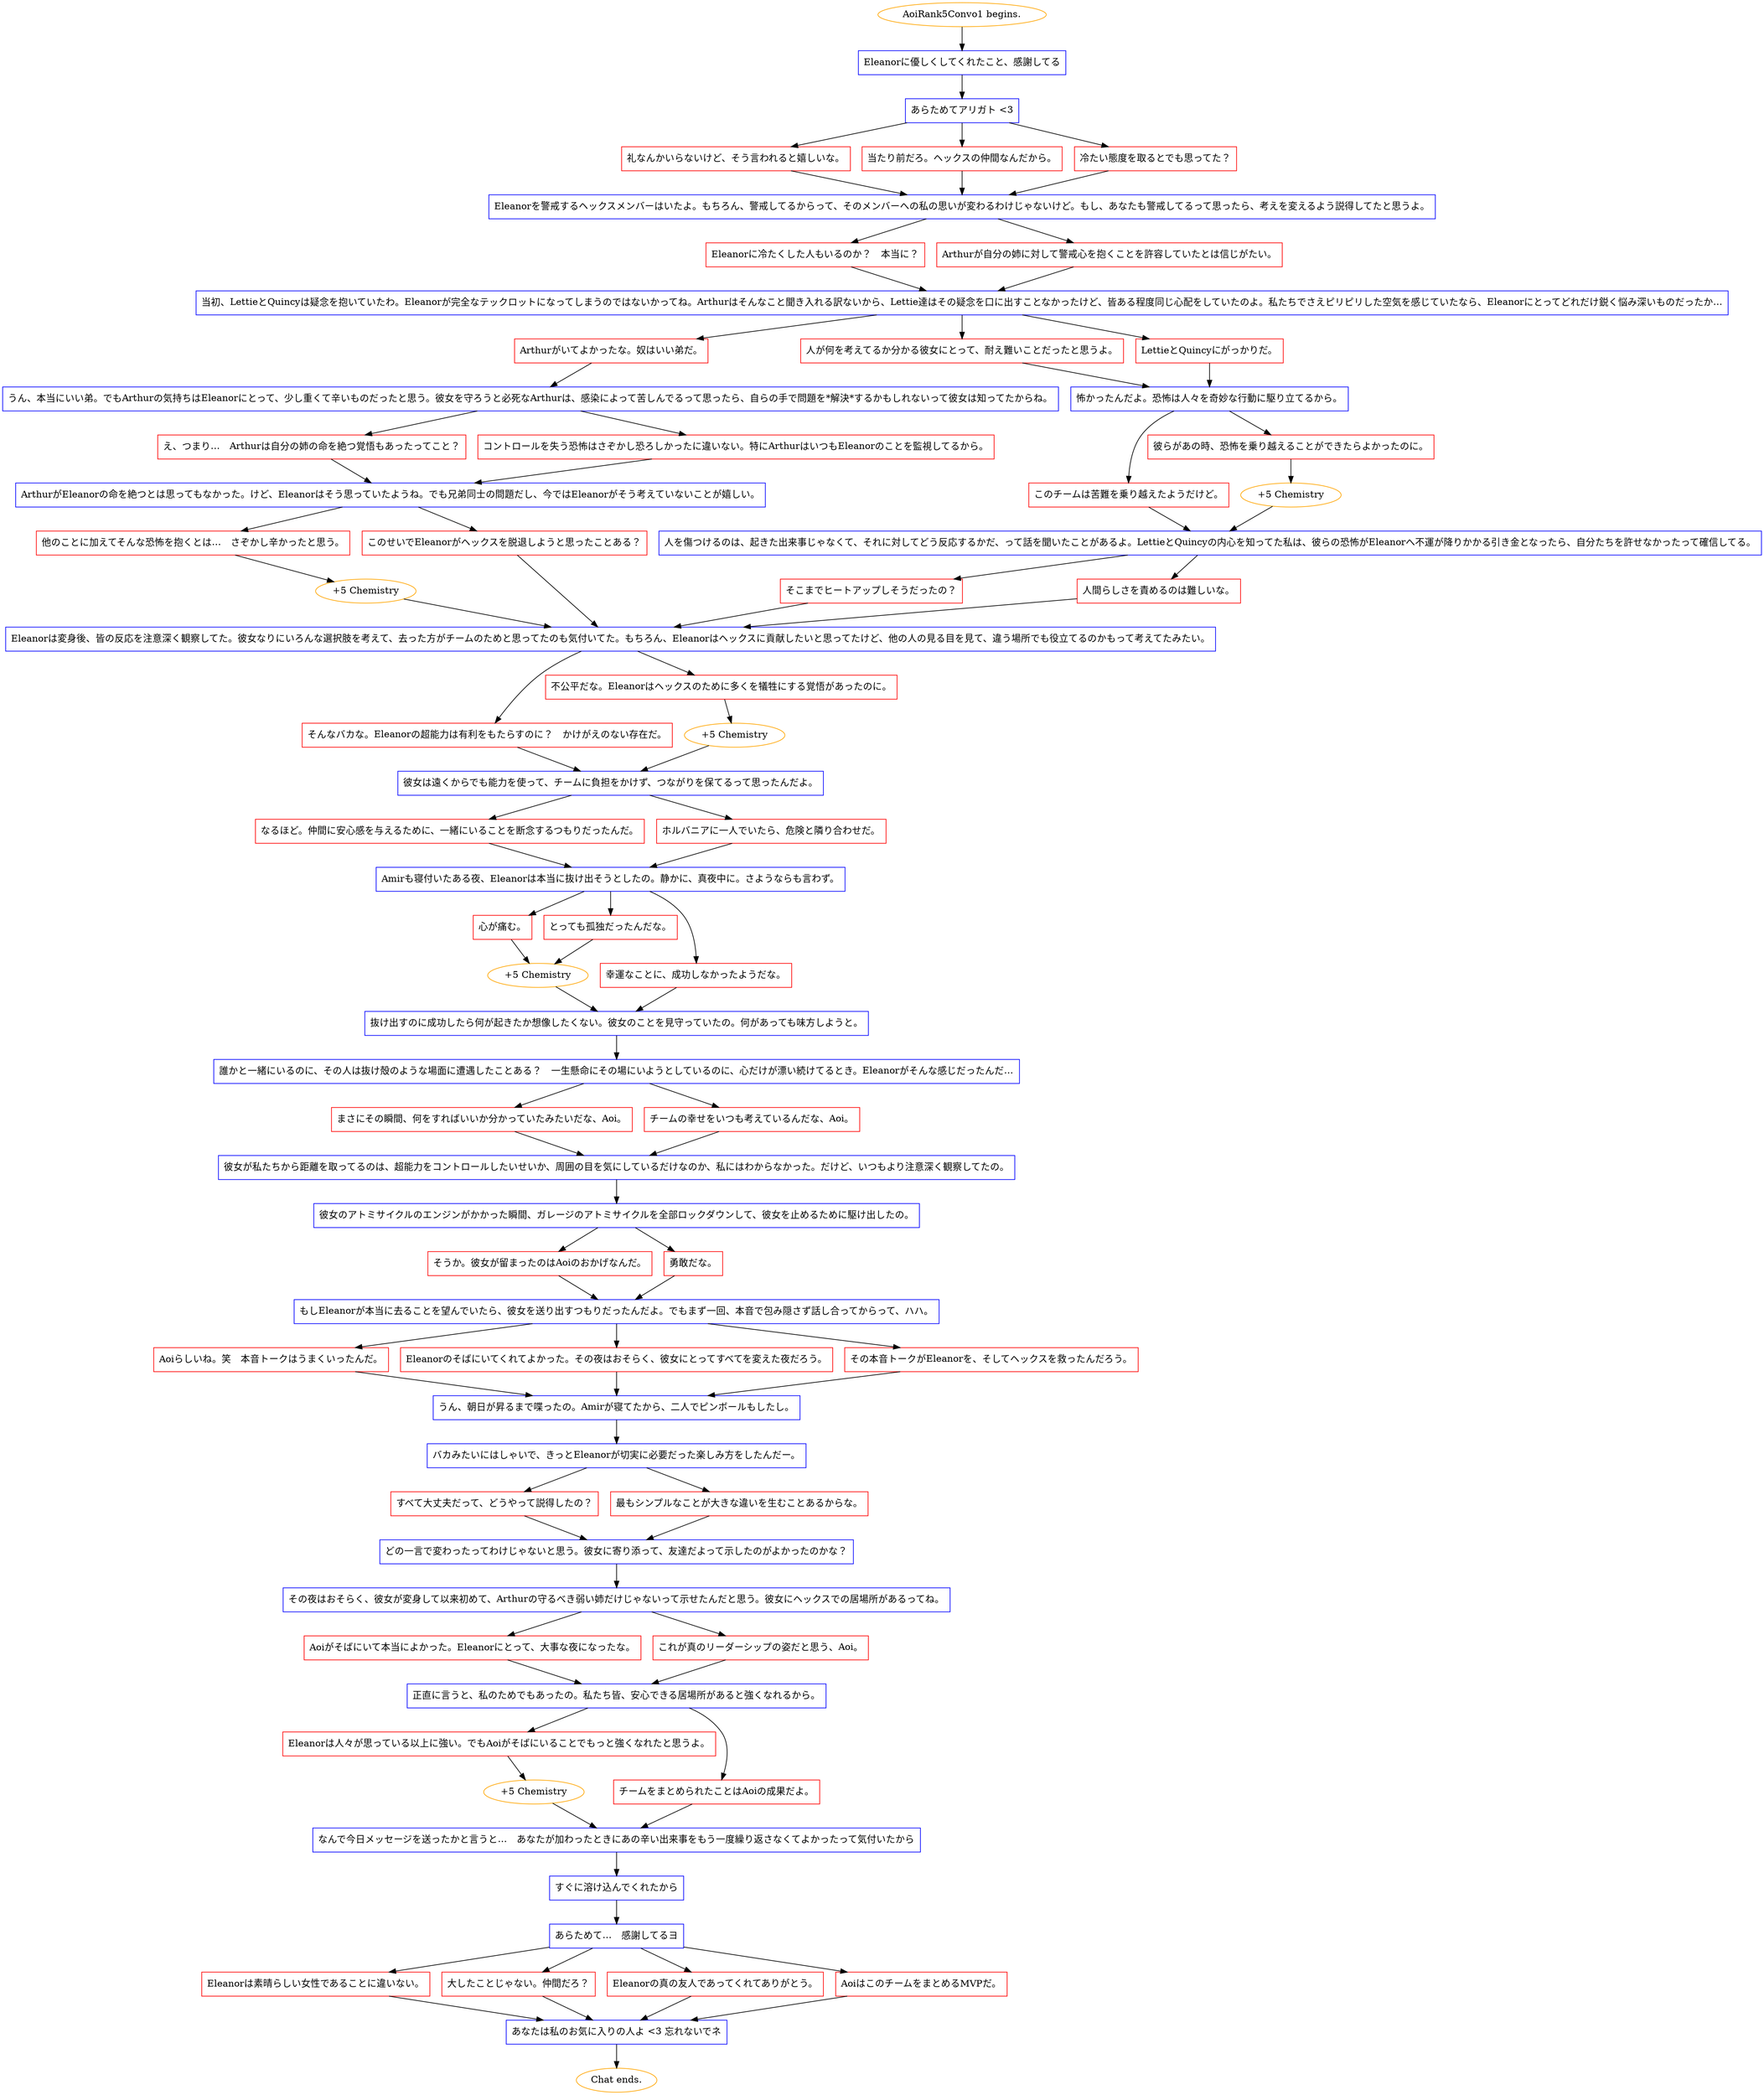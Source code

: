 digraph {
	"AoiRank5Convo1 begins." [color=orange];
		"AoiRank5Convo1 begins." -> j3742579682;
	j3742579682 [label="Eleanorに優しくしてくれたこと、感謝してる",shape=box,color=blue];
		j3742579682 -> j2258275881;
	j2258275881 [label="あらためてアリガト <3",shape=box,color=blue];
		j2258275881 -> j3307749032;
		j2258275881 -> j426298551;
		j2258275881 -> j1522792605;
	j3307749032 [label="礼なんかいらないけど、そう言われると嬉しいな。",shape=box,color=red];
		j3307749032 -> j428847480;
	j426298551 [label="当たり前だろ。ヘックスの仲間なんだから。",shape=box,color=red];
		j426298551 -> j428847480;
	j1522792605 [label="冷たい態度を取るとでも思ってた？",shape=box,color=red];
		j1522792605 -> j428847480;
	j428847480 [label="Eleanorを警戒するヘックスメンバーはいたよ。もちろん、警戒してるからって、そのメンバーへの私の思いが変わるわけじゃないけど。もし、あなたも警戒してるって思ったら、考えを変えるよう説得してたと思うよ。",shape=box,color=blue];
		j428847480 -> j158633482;
		j428847480 -> j3353716850;
	j158633482 [label="Eleanorに冷たくした人もいるのか？　本当に？",shape=box,color=red];
		j158633482 -> j768092807;
	j3353716850 [label="Arthurが自分の姉に対して警戒心を抱くことを許容していたとは信じがたい。",shape=box,color=red];
		j3353716850 -> j768092807;
	j768092807 [label="当初、LettieとQuincyは疑念を抱いていたわ。Eleanorが完全なテックロットになってしまうのではないかってね。Arthurはそんなこと聞き入れる訳ないから、Lettie達はその疑念を口に出すことなかったけど、皆ある程度同じ心配をしていたのよ。私たちでさえピリピリした空気を感じていたなら、Eleanorにとってどれだけ鋭く悩み深いものだったか…",shape=box,color=blue];
		j768092807 -> j170962937;
		j768092807 -> j376469796;
		j768092807 -> j67717994;
	j170962937 [label="Arthurがいてよかったな。奴はいい弟だ。",shape=box,color=red];
		j170962937 -> j3730403886;
	j376469796 [label="人が何を考えてるか分かる彼女にとって、耐え難いことだったと思うよ。",shape=box,color=red];
		j376469796 -> j2378141545;
	j67717994 [label="LettieとQuincyにがっかりだ。",shape=box,color=red];
		j67717994 -> j2378141545;
	j3730403886 [label="うん、本当にいい弟。でもArthurの気持ちはEleanorにとって、少し重くて辛いものだったと思う。彼女を守ろうと必死なArthurは、感染によって苦しんでるって思ったら、自らの手で問題を*解決*するかもしれないって彼女は知ってたからね。",shape=box,color=blue];
		j3730403886 -> j1148173894;
		j3730403886 -> j1924217926;
	j2378141545 [label="怖かったんだよ。恐怖は人々を奇妙な行動に駆り立てるから。",shape=box,color=blue];
		j2378141545 -> j1264478163;
		j2378141545 -> j323580190;
	j1148173894 [label="え、つまり…　Arthurは自分の姉の命を絶つ覚悟もあったってこと？",shape=box,color=red];
		j1148173894 -> j2547556357;
	j1924217926 [label="コントロールを失う恐怖はさぞかし恐ろしかったに違いない。特にArthurはいつもEleanorのことを監視してるから。",shape=box,color=red];
		j1924217926 -> j2547556357;
	j1264478163 [label="このチームは苦難を乗り越えたようだけど。",shape=box,color=red];
		j1264478163 -> j2350297227;
	j323580190 [label="彼らがあの時、恐怖を乗り越えることができたらよかったのに。",shape=box,color=red];
		j323580190 -> j4013109010;
	j2547556357 [label="ArthurがEleanorの命を絶つとは思ってもなかった。けど、Eleanorはそう思っていたようね。でも兄弟同士の問題だし、今ではEleanorがそう考えていないことが嬉しい。",shape=box,color=blue];
		j2547556357 -> j1737137479;
		j2547556357 -> j240303223;
	j2350297227 [label="人を傷つけるのは、起きた出来事じゃなくて、それに対してどう反応するかだ、って話を聞いたことがあるよ。LettieとQuincyの内心を知ってた私は、彼らの恐怖がEleanorへ不運が降りかかる引き金となったら、自分たちを許せなかったって確信してる。",shape=box,color=blue];
		j2350297227 -> j3991767162;
		j2350297227 -> j4235961984;
	j4013109010 [label="+5 Chemistry",color=orange];
		j4013109010 -> j2350297227;
	j1737137479 [label="他のことに加えてそんな恐怖を抱くとは…　さぞかし辛かったと思う。",shape=box,color=red];
		j1737137479 -> j3984436972;
	j240303223 [label="このせいでEleanorがヘックスを脱退しようと思ったことある？",shape=box,color=red];
		j240303223 -> j4250265984;
	j3991767162 [label="そこまでヒートアップしそうだったの？",shape=box,color=red];
		j3991767162 -> j4250265984;
	j4235961984 [label="人間らしさを責めるのは難しいな。",shape=box,color=red];
		j4235961984 -> j4250265984;
	j3984436972 [label="+5 Chemistry",color=orange];
		j3984436972 -> j4250265984;
	j4250265984 [label="Eleanorは変身後、皆の反応を注意深く観察してた。彼女なりにいろんな選択肢を考えて、去った方がチームのためと思ってたのも気付いてた。もちろん、Eleanorはヘックスに貢献したいと思ってたけど、他の人の見る目を見て、違う場所でも役立てるのかもって考えてたみたい。",shape=box,color=blue];
		j4250265984 -> j2770885203;
		j4250265984 -> j499658954;
	j2770885203 [label="そんなバカな。Eleanorの超能力は有利をもたらすのに？　かけがえのない存在だ。",shape=box,color=red];
		j2770885203 -> j4179725346;
	j499658954 [label="不公平だな。Eleanorはヘックスのために多くを犠牲にする覚悟があったのに。",shape=box,color=red];
		j499658954 -> j293413331;
	j4179725346 [label="彼女は遠くからでも能力を使って、チームに負担をかけず、つながりを保てるって思ったんだよ。",shape=box,color=blue];
		j4179725346 -> j190542862;
		j4179725346 -> j830276259;
	j293413331 [label="+5 Chemistry",color=orange];
		j293413331 -> j4179725346;
	j190542862 [label="なるほど。仲間に安心感を与えるために、一緒にいることを断念するつもりだったんだ。",shape=box,color=red];
		j190542862 -> j2455057381;
	j830276259 [label="ホルバニアに一人でいたら、危険と隣り合わせだ。",shape=box,color=red];
		j830276259 -> j2455057381;
	j2455057381 [label="Amirも寝付いたある夜、Eleanorは本当に抜け出そうとしたの。静かに、真夜中に。さようならも言わず。",shape=box,color=blue];
		j2455057381 -> j2822992539;
		j2455057381 -> j1621490721;
		j2455057381 -> j935008604;
	j2822992539 [label="心が痛む。",shape=box,color=red];
		j2822992539 -> j683912629;
	j1621490721 [label="幸運なことに、成功しなかったようだな。",shape=box,color=red];
		j1621490721 -> j1572533060;
	j935008604 [label="とっても孤独だったんだな。",shape=box,color=red];
		j935008604 -> j683912629;
	j683912629 [label="+5 Chemistry",color=orange];
		j683912629 -> j1572533060;
	j1572533060 [label="抜け出すのに成功したら何が起きたか想像したくない。彼女のことを見守っていたの。何があっても味方しようと。",shape=box,color=blue];
		j1572533060 -> j2915895090;
	j2915895090 [label="誰かと一緒にいるのに、その人は抜け殻のような場面に遭遇したことある？　一生懸命にその場にいようとしているのに、心だけが漂い続けてるとき。Eleanorがそんな感じだったんだ…",shape=box,color=blue];
		j2915895090 -> j3604073127;
		j2915895090 -> j3358260519;
	j3604073127 [label="まさにその瞬間、何をすればいいか分かっていたみたいだな、Aoi。",shape=box,color=red];
		j3604073127 -> j3493777586;
	j3358260519 [label="チームの幸せをいつも考えているんだな、Aoi。",shape=box,color=red];
		j3358260519 -> j3493777586;
	j3493777586 [label="彼女が私たちから距離を取ってるのは、超能力をコントロールしたいせいか、周囲の目を気にしているだけなのか、私にはわからなかった。だけど、いつもより注意深く観察してたの。",shape=box,color=blue];
		j3493777586 -> j338143219;
	j338143219 [label="彼女のアトミサイクルのエンジンがかかった瞬間、ガレージのアトミサイクルを全部ロックダウンして、彼女を止めるために駆け出したの。",shape=box,color=blue];
		j338143219 -> j2342023694;
		j338143219 -> j2955308096;
	j2342023694 [label="そうか。彼女が留まったのはAoiのおかげなんだ。",shape=box,color=red];
		j2342023694 -> j2158151930;
	j2955308096 [label="勇敢だな。",shape=box,color=red];
		j2955308096 -> j2158151930;
	j2158151930 [label="もしEleanorが本当に去ることを望んでいたら、彼女を送り出すつもりだったんだよ。でもまず一回、本音で包み隠さず話し合ってからって、ハハ。",shape=box,color=blue];
		j2158151930 -> j1889000238;
		j2158151930 -> j783745530;
		j2158151930 -> j2917795751;
	j1889000238 [label="Aoiらしいね。笑　本音トークはうまくいったんだ。",shape=box,color=red];
		j1889000238 -> j3896651132;
	j783745530 [label="Eleanorのそばにいてくれてよかった。その夜はおそらく、彼女にとってすべてを変えた夜だろう。",shape=box,color=red];
		j783745530 -> j3896651132;
	j2917795751 [label="その本音トークがEleanorを、そしてヘックスを救ったんだろう。",shape=box,color=red];
		j2917795751 -> j3896651132;
	j3896651132 [label="うん、朝日が昇るまで喋ったの。Amirが寝てたから、二人でピンボールもしたし。",shape=box,color=blue];
		j3896651132 -> j3980989090;
	j3980989090 [label="バカみたいにはしゃいで、きっとEleanorが切実に必要だった楽しみ方をしたんだー。",shape=box,color=blue];
		j3980989090 -> j2210755901;
		j3980989090 -> j3433475778;
	j2210755901 [label="すべて大丈夫だって、どうやって説得したの？",shape=box,color=red];
		j2210755901 -> j674535758;
	j3433475778 [label="最もシンプルなことが大きな違いを生むことあるからな。",shape=box,color=red];
		j3433475778 -> j674535758;
	j674535758 [label="どの一言で変わったってわけじゃないと思う。彼女に寄り添って、友達だよって示したのがよかったのかな？",shape=box,color=blue];
		j674535758 -> j2868813665;
	j2868813665 [label="その夜はおそらく、彼女が変身して以来初めて、Arthurの守るべき弱い姉だけじゃないって示せたんだと思う。彼女にヘックスでの居場所があるってね。",shape=box,color=blue];
		j2868813665 -> j1326840442;
		j2868813665 -> j443342446;
	j1326840442 [label="Aoiがそばにいて本当によかった。Eleanorにとって、大事な夜になったな。",shape=box,color=red];
		j1326840442 -> j1608912132;
	j443342446 [label="これが真のリーダーシップの姿だと思う、Aoi。",shape=box,color=red];
		j443342446 -> j1608912132;
	j1608912132 [label="正直に言うと、私のためでもあったの。私たち皆、安心できる居場所があると強くなれるから。",shape=box,color=blue];
		j1608912132 -> j91827524;
		j1608912132 -> j380434449;
	j91827524 [label="Eleanorは人々が思っている以上に強い。でもAoiがそばにいることでもっと強くなれたと思うよ。",shape=box,color=red];
		j91827524 -> j2970560016;
	j380434449 [label="チームをまとめられたことはAoiの成果だよ。",shape=box,color=red];
		j380434449 -> j4110739195;
	j2970560016 [label="+5 Chemistry",color=orange];
		j2970560016 -> j4110739195;
	j4110739195 [label="なんで今日メッセージを送ったかと言うと…　あなたが加わったときにあの辛い出来事をもう一度繰り返さなくてよかったって気付いたから",shape=box,color=blue];
		j4110739195 -> j1726445788;
	j1726445788 [label="すぐに溶け込んでくれたから",shape=box,color=blue];
		j1726445788 -> j2946075205;
	j2946075205 [label="あらためて…　感謝してるヨ",shape=box,color=blue];
		j2946075205 -> j887016594;
		j2946075205 -> j4187273079;
		j2946075205 -> j1981301735;
		j2946075205 -> j3413883815;
	j887016594 [label="Eleanorは素晴らしい女性であることに違いない。",shape=box,color=red];
		j887016594 -> j1361169660;
	j4187273079 [label="大したことじゃない。仲間だろ？",shape=box,color=red];
		j4187273079 -> j1361169660;
	j1981301735 [label="Eleanorの真の友人であってくれてありがとう。",shape=box,color=red];
		j1981301735 -> j1361169660;
	j3413883815 [label="AoiはこのチームをまとめるMVPだ。",shape=box,color=red];
		j3413883815 -> j1361169660;
	j1361169660 [label="あなたは私のお気に入りの人よ <3 忘れないでネ",shape=box,color=blue];
		j1361169660 -> "Chat ends.";
	"Chat ends." [color=orange];
}